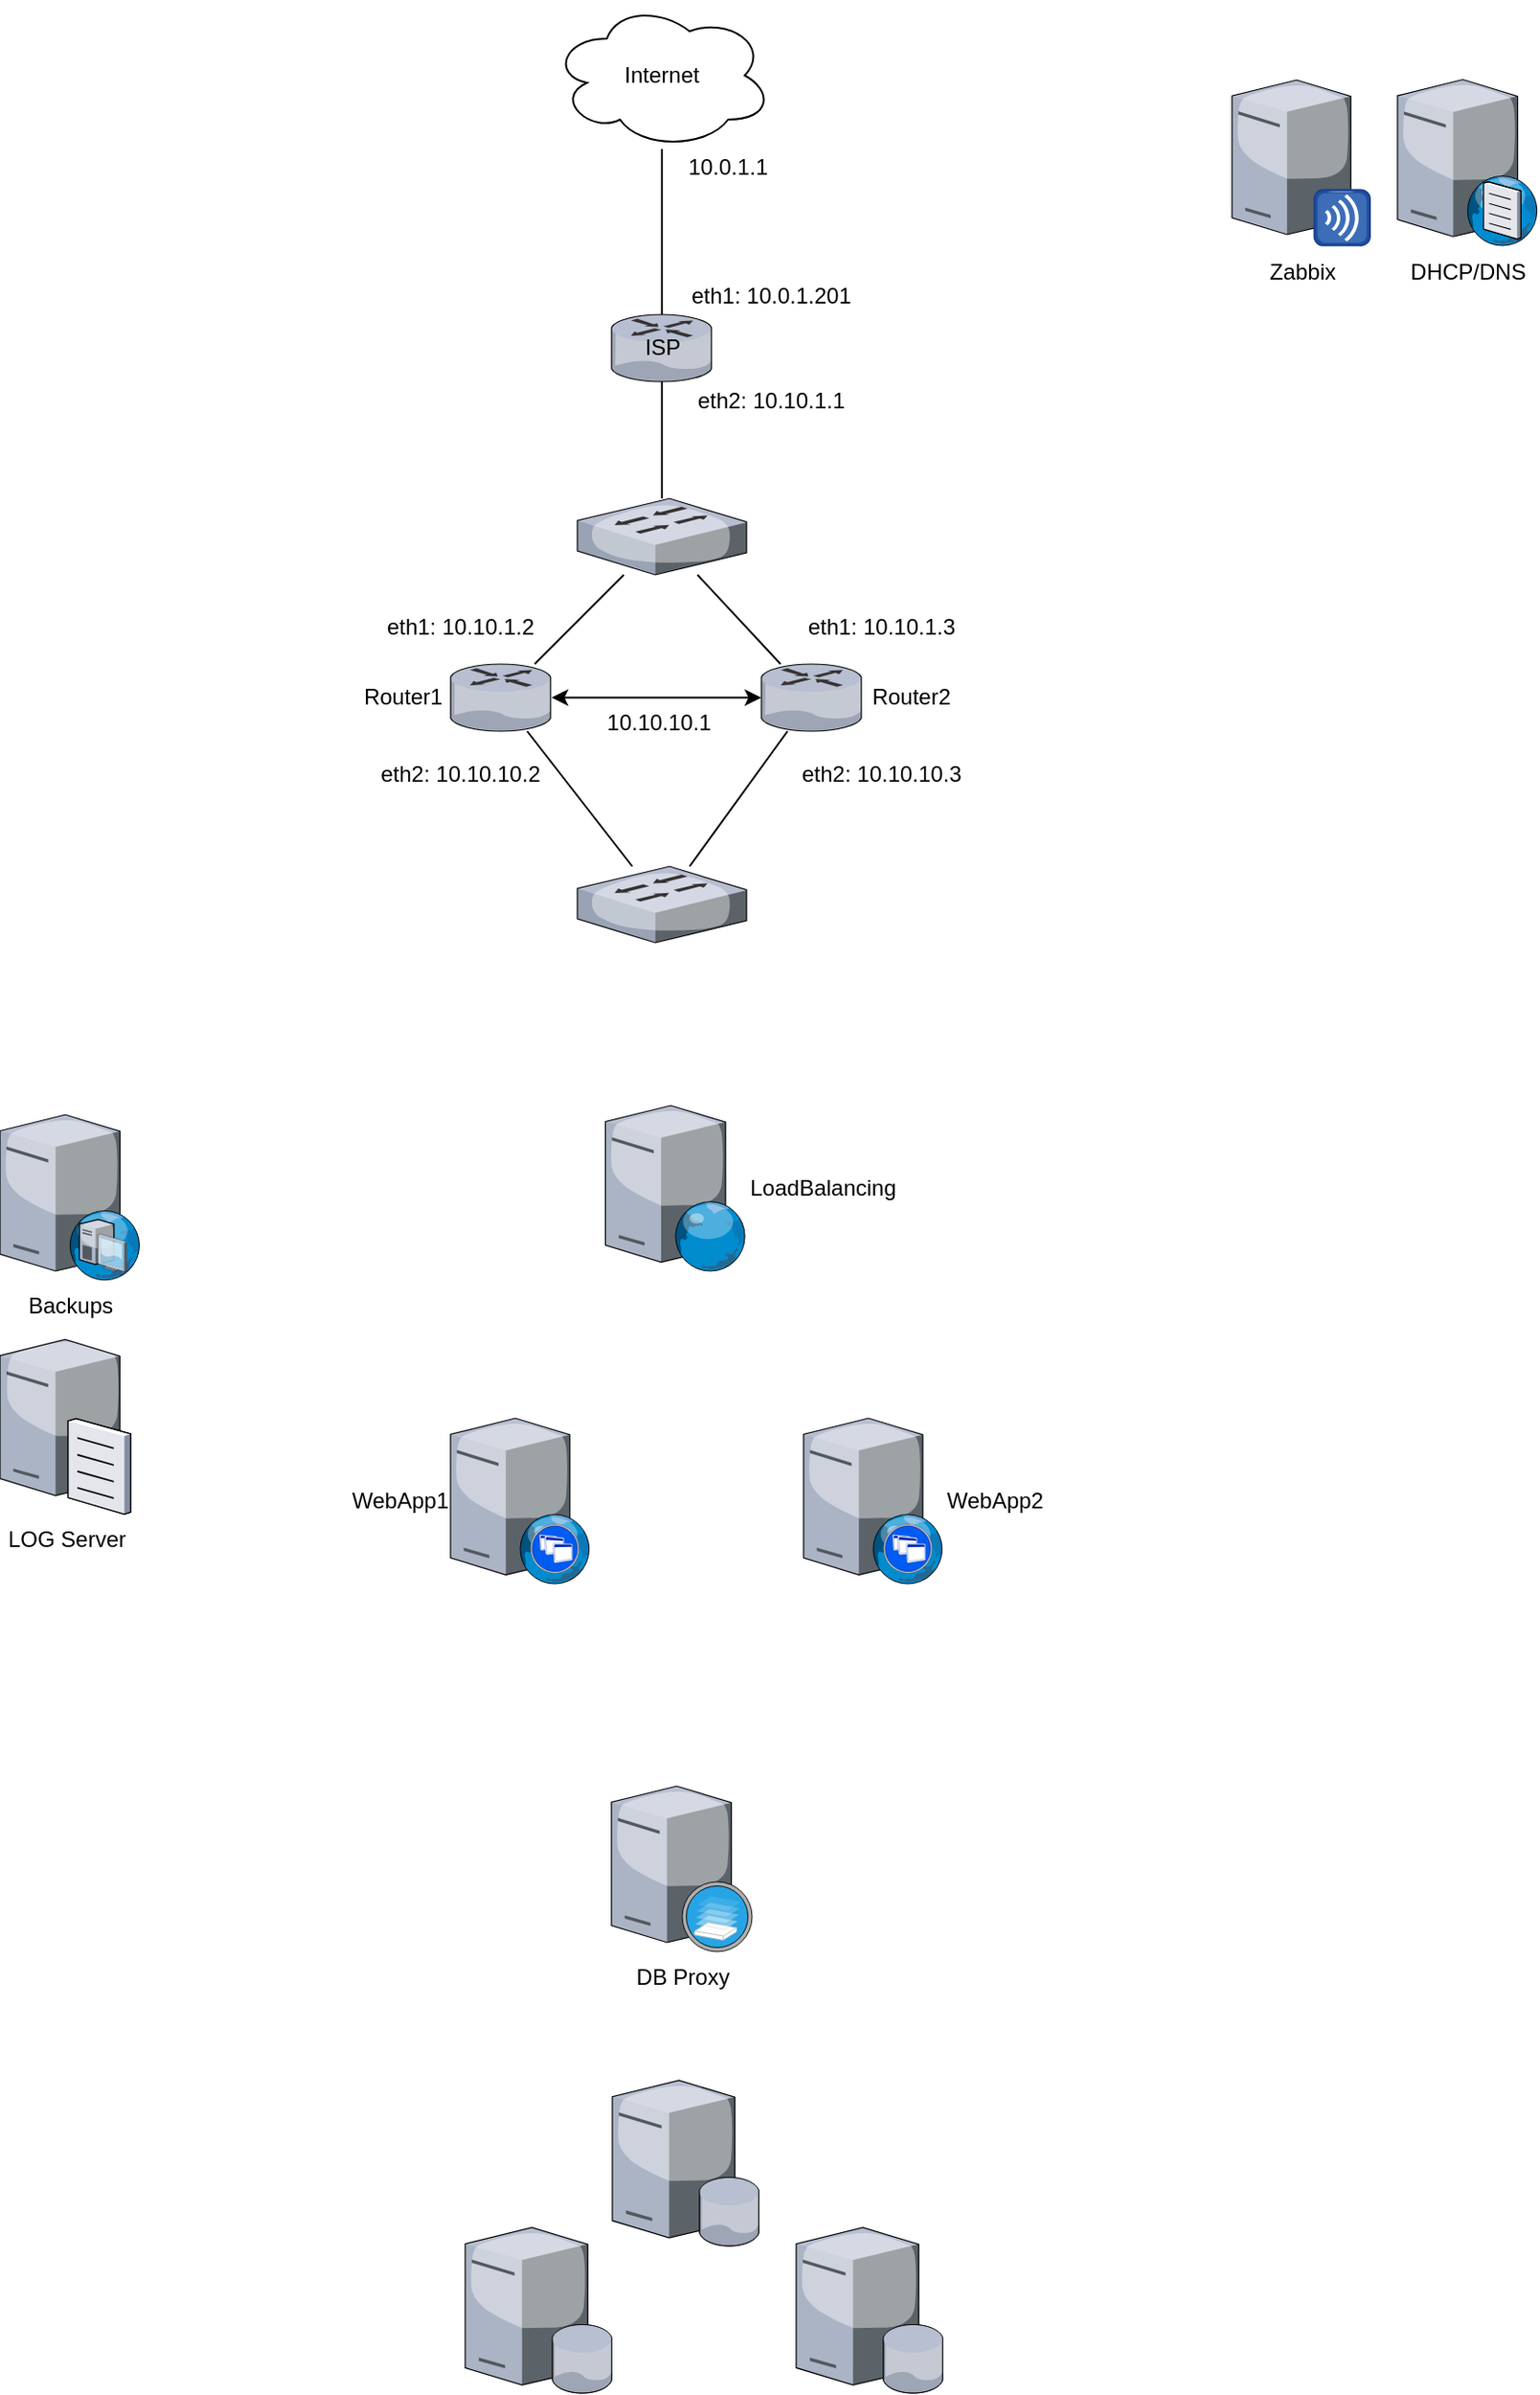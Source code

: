 <mxfile version="12.9.9" type="device"><diagram name="Page-1" id="822b0af5-4adb-64df-f703-e8dfc1f81529"><mxGraphModel dx="1106" dy="869" grid="1" gridSize="10" guides="1" tooltips="1" connect="1" arrows="1" fold="1" page="1" pageScale="1" pageWidth="2336" pageHeight="1654" background="#ffffff" math="0" shadow="0"><root><mxCell id="0"/><mxCell id="1" parent="0"/><mxCell id="PSkHNn1plQj4ABkqZBBQ-1" value="WebApp1" style="verticalLabelPosition=middle;aspect=fixed;html=1;verticalAlign=middle;strokeColor=none;align=right;outlineConnect=0;shape=mxgraph.citrix.xenapp_web;labelPosition=left;" parent="1" vertex="1"><mxGeometry x="355" y="810" width="76" height="90" as="geometry"/></mxCell><mxCell id="PSkHNn1plQj4ABkqZBBQ-2" value="WebApp2" style="verticalLabelPosition=middle;aspect=fixed;html=1;verticalAlign=middle;strokeColor=none;align=left;outlineConnect=0;shape=mxgraph.citrix.xenapp_web;labelPosition=right;" parent="1" vertex="1"><mxGeometry x="547" y="810" width="76" height="90" as="geometry"/></mxCell><mxCell id="PSkHNn1plQj4ABkqZBBQ-3" value="LoadBalancing" style="verticalLabelPosition=middle;aspect=fixed;html=1;verticalAlign=middle;strokeColor=none;align=left;outlineConnect=0;shape=mxgraph.citrix.web_server;labelPosition=right;" parent="1" vertex="1"><mxGeometry x="439.25" y="640" width="76.5" height="90" as="geometry"/></mxCell><mxCell id="PSkHNn1plQj4ABkqZBBQ-4" value="" style="verticalLabelPosition=bottom;aspect=fixed;html=1;verticalAlign=top;strokeColor=none;align=center;outlineConnect=0;shape=mxgraph.citrix.database_server;" parent="1" vertex="1"><mxGeometry x="443" y="1170" width="80" height="90" as="geometry"/></mxCell><mxCell id="PSkHNn1plQj4ABkqZBBQ-5" value="" style="verticalLabelPosition=bottom;aspect=fixed;html=1;verticalAlign=top;strokeColor=none;align=center;outlineConnect=0;shape=mxgraph.citrix.database_server;" parent="1" vertex="1"><mxGeometry x="543" y="1250" width="80" height="90" as="geometry"/></mxCell><mxCell id="PSkHNn1plQj4ABkqZBBQ-6" value="" style="verticalLabelPosition=bottom;aspect=fixed;html=1;verticalAlign=top;strokeColor=none;align=center;outlineConnect=0;shape=mxgraph.citrix.database_server;" parent="1" vertex="1"><mxGeometry x="363" y="1250" width="80" height="90" as="geometry"/></mxCell><mxCell id="PSkHNn1plQj4ABkqZBBQ-7" value="&lt;div&gt;DB Proxy&lt;/div&gt;" style="verticalLabelPosition=bottom;aspect=fixed;html=1;verticalAlign=top;strokeColor=none;align=center;outlineConnect=0;shape=mxgraph.citrix.xenserver;" parent="1" vertex="1"><mxGeometry x="442.5" y="1010" width="76.5" height="90" as="geometry"/></mxCell><mxCell id="PSkHNn1plQj4ABkqZBBQ-8" value="&lt;div&gt;Router1&amp;nbsp;&lt;/div&gt;" style="verticalLabelPosition=middle;aspect=fixed;html=1;verticalAlign=middle;strokeColor=none;align=right;outlineConnect=0;shape=mxgraph.citrix.router;labelPosition=left;" parent="1" vertex="1"><mxGeometry x="355" y="400" width="55" height="36.5" as="geometry"/></mxCell><mxCell id="PSkHNn1plQj4ABkqZBBQ-13" value="&lt;div&gt;LOG Server&lt;/div&gt;" style="verticalLabelPosition=bottom;aspect=fixed;html=1;verticalAlign=top;strokeColor=none;align=center;outlineConnect=0;shape=mxgraph.citrix.file_server;" parent="1" vertex="1"><mxGeometry x="110" y="765" width="71" height="97" as="geometry"/></mxCell><mxCell id="PSkHNn1plQj4ABkqZBBQ-14" value="Backups" style="verticalLabelPosition=bottom;aspect=fixed;html=1;verticalAlign=top;strokeColor=none;align=center;outlineConnect=0;shape=mxgraph.citrix.dhcp_server;" parent="1" vertex="1"><mxGeometry x="110" y="645" width="76" height="90" as="geometry"/></mxCell><mxCell id="PSkHNn1plQj4ABkqZBBQ-15" value="DHCP/DNS" style="verticalLabelPosition=bottom;aspect=fixed;html=1;verticalAlign=top;strokeColor=none;align=center;outlineConnect=0;shape=mxgraph.citrix.dns_server;" parent="1" vertex="1"><mxGeometry x="870" y="80" width="76.5" height="92.5" as="geometry"/></mxCell><mxCell id="c3SdVriYZt0TlbIWFmBa-1" value="Zabbix" style="verticalLabelPosition=bottom;aspect=fixed;html=1;verticalAlign=top;strokeColor=none;align=center;outlineConnect=0;shape=mxgraph.citrix.merchandising_server;" parent="1" vertex="1"><mxGeometry x="780" y="82.5" width="75" height="90" as="geometry"/></mxCell><mxCell id="c3SdVriYZt0TlbIWFmBa-2" value="&lt;div&gt;&amp;nbsp;Router2&lt;/div&gt;" style="verticalLabelPosition=middle;aspect=fixed;html=1;verticalAlign=middle;strokeColor=none;align=left;outlineConnect=0;shape=mxgraph.citrix.router;labelPosition=right;" parent="1" vertex="1"><mxGeometry x="524" y="400" width="55" height="36.5" as="geometry"/></mxCell><mxCell id="c3SdVriYZt0TlbIWFmBa-3" value="&lt;div&gt;ISP&lt;/div&gt;" style="verticalLabelPosition=middle;aspect=fixed;html=1;verticalAlign=middle;strokeColor=none;align=center;outlineConnect=0;shape=mxgraph.citrix.router;labelPosition=center;" parent="1" vertex="1"><mxGeometry x="442.5" y="210" width="55" height="36.5" as="geometry"/></mxCell><mxCell id="c3SdVriYZt0TlbIWFmBa-4" value="" style="endArrow=none;html=1;" parent="1" source="PSkHNn1plQj4ABkqZBBQ-8" target="c3SdVriYZt0TlbIWFmBa-15" edge="1"><mxGeometry width="50" height="50" relative="1" as="geometry"><mxPoint x="405" y="330" as="sourcePoint"/><mxPoint x="455" y="280" as="targetPoint"/></mxGeometry></mxCell><mxCell id="c3SdVriYZt0TlbIWFmBa-5" value="" style="endArrow=none;html=1;" parent="1" source="c3SdVriYZt0TlbIWFmBa-2" target="c3SdVriYZt0TlbIWFmBa-15" edge="1"><mxGeometry width="50" height="50" relative="1" as="geometry"><mxPoint x="415" y="340" as="sourcePoint"/><mxPoint x="466.29" y="256.5" as="targetPoint"/></mxGeometry></mxCell><mxCell id="c3SdVriYZt0TlbIWFmBa-7" value="Internet" style="ellipse;shape=cloud;whiteSpace=wrap;html=1;" parent="1" vertex="1"><mxGeometry x="410" y="40" width="120" height="80" as="geometry"/></mxCell><mxCell id="c3SdVriYZt0TlbIWFmBa-8" value="" style="endArrow=none;html=1;" parent="1" source="c3SdVriYZt0TlbIWFmBa-20" target="PSkHNn1plQj4ABkqZBBQ-8" edge="1"><mxGeometry width="50" height="50" relative="1" as="geometry"><mxPoint x="327.5" y="520" as="sourcePoint"/><mxPoint x="377.5" y="470" as="targetPoint"/></mxGeometry></mxCell><mxCell id="c3SdVriYZt0TlbIWFmBa-9" value="" style="endArrow=none;html=1;" parent="1" source="c3SdVriYZt0TlbIWFmBa-3" target="c3SdVriYZt0TlbIWFmBa-7" edge="1"><mxGeometry width="50" height="50" relative="1" as="geometry"><mxPoint x="450" y="210" as="sourcePoint"/><mxPoint x="500" y="160" as="targetPoint"/></mxGeometry></mxCell><mxCell id="c3SdVriYZt0TlbIWFmBa-11" value="eth2: 10.10.1.1" style="text;html=1;strokeColor=none;fillColor=none;align=center;verticalAlign=middle;whiteSpace=wrap;rounded=0;" parent="1" vertex="1"><mxGeometry x="480" y="246.5" width="99" height="20" as="geometry"/></mxCell><mxCell id="c3SdVriYZt0TlbIWFmBa-13" value="eth1: 10.0.1.201" style="text;html=1;strokeColor=none;fillColor=none;align=center;verticalAlign=middle;whiteSpace=wrap;rounded=0;" parent="1" vertex="1"><mxGeometry x="480" y="190" width="99" height="20" as="geometry"/></mxCell><mxCell id="c3SdVriYZt0TlbIWFmBa-14" value="10.0.1.1" style="text;html=1;strokeColor=none;fillColor=none;align=center;verticalAlign=middle;whiteSpace=wrap;rounded=0;" parent="1" vertex="1"><mxGeometry x="485.75" y="120" width="40" height="20" as="geometry"/></mxCell><mxCell id="c3SdVriYZt0TlbIWFmBa-15" value="" style="verticalLabelPosition=bottom;aspect=fixed;html=1;verticalAlign=top;strokeColor=none;align=center;outlineConnect=0;shape=mxgraph.citrix.switch;" parent="1" vertex="1"><mxGeometry x="424" y="310" width="92" height="41.5" as="geometry"/></mxCell><mxCell id="c3SdVriYZt0TlbIWFmBa-16" value="" style="endArrow=none;html=1;" parent="1" source="c3SdVriYZt0TlbIWFmBa-15" target="c3SdVriYZt0TlbIWFmBa-3" edge="1"><mxGeometry width="50" height="50" relative="1" as="geometry"><mxPoint x="552.821" y="401.5" as="sourcePoint"/><mxPoint x="500.922" y="361.5" as="targetPoint"/></mxGeometry></mxCell><mxCell id="c3SdVriYZt0TlbIWFmBa-17" value="eth1: 10.10.1.3" style="text;html=1;strokeColor=none;fillColor=none;align=center;verticalAlign=middle;whiteSpace=wrap;rounded=0;" parent="1" vertex="1"><mxGeometry x="540" y="370" width="99" height="20" as="geometry"/></mxCell><mxCell id="c3SdVriYZt0TlbIWFmBa-18" value="eth1: 10.10.1.2" style="text;html=1;strokeColor=none;fillColor=none;align=center;verticalAlign=middle;whiteSpace=wrap;rounded=0;" parent="1" vertex="1"><mxGeometry x="311" y="370" width="99" height="20" as="geometry"/></mxCell><mxCell id="c3SdVriYZt0TlbIWFmBa-19" value="" style="endArrow=none;html=1;" parent="1" source="c3SdVriYZt0TlbIWFmBa-20" target="c3SdVriYZt0TlbIWFmBa-2" edge="1"><mxGeometry width="50" height="50" relative="1" as="geometry"><mxPoint x="567" y="480" as="sourcePoint"/><mxPoint x="360.448" y="438" as="targetPoint"/></mxGeometry></mxCell><mxCell id="c3SdVriYZt0TlbIWFmBa-20" value="" style="verticalLabelPosition=bottom;aspect=fixed;html=1;verticalAlign=top;strokeColor=none;align=center;outlineConnect=0;shape=mxgraph.citrix.switch;" parent="1" vertex="1"><mxGeometry x="424" y="510" width="92" height="41.5" as="geometry"/></mxCell><mxCell id="c3SdVriYZt0TlbIWFmBa-21" value="eth2: 10.10.10.3" style="text;html=1;strokeColor=none;fillColor=none;align=center;verticalAlign=middle;whiteSpace=wrap;rounded=0;" parent="1" vertex="1"><mxGeometry x="540" y="450" width="99" height="20" as="geometry"/></mxCell><mxCell id="c3SdVriYZt0TlbIWFmBa-22" value="eth2: 10.10.10.2" style="text;html=1;strokeColor=none;fillColor=none;align=center;verticalAlign=middle;whiteSpace=wrap;rounded=0;" parent="1" vertex="1"><mxGeometry x="311" y="450" width="99" height="20" as="geometry"/></mxCell><mxCell id="c3SdVriYZt0TlbIWFmBa-28" value="" style="endArrow=classic;startArrow=classic;html=1;" parent="1" source="PSkHNn1plQj4ABkqZBBQ-8" target="c3SdVriYZt0TlbIWFmBa-2" edge="1"><mxGeometry width="50" height="50" relative="1" as="geometry"><mxPoint x="430" y="460" as="sourcePoint"/><mxPoint x="480" y="410" as="targetPoint"/></mxGeometry></mxCell><mxCell id="c3SdVriYZt0TlbIWFmBa-29" value="10.10.10.1" style="text;html=1;align=center;verticalAlign=top;resizable=0;points=[];" parent="c3SdVriYZt0TlbIWFmBa-28" vertex="1" connectable="0"><mxGeometry x="0.005" relative="1" as="geometry"><mxPoint as="offset"/></mxGeometry></mxCell></root></mxGraphModel></diagram></mxfile>